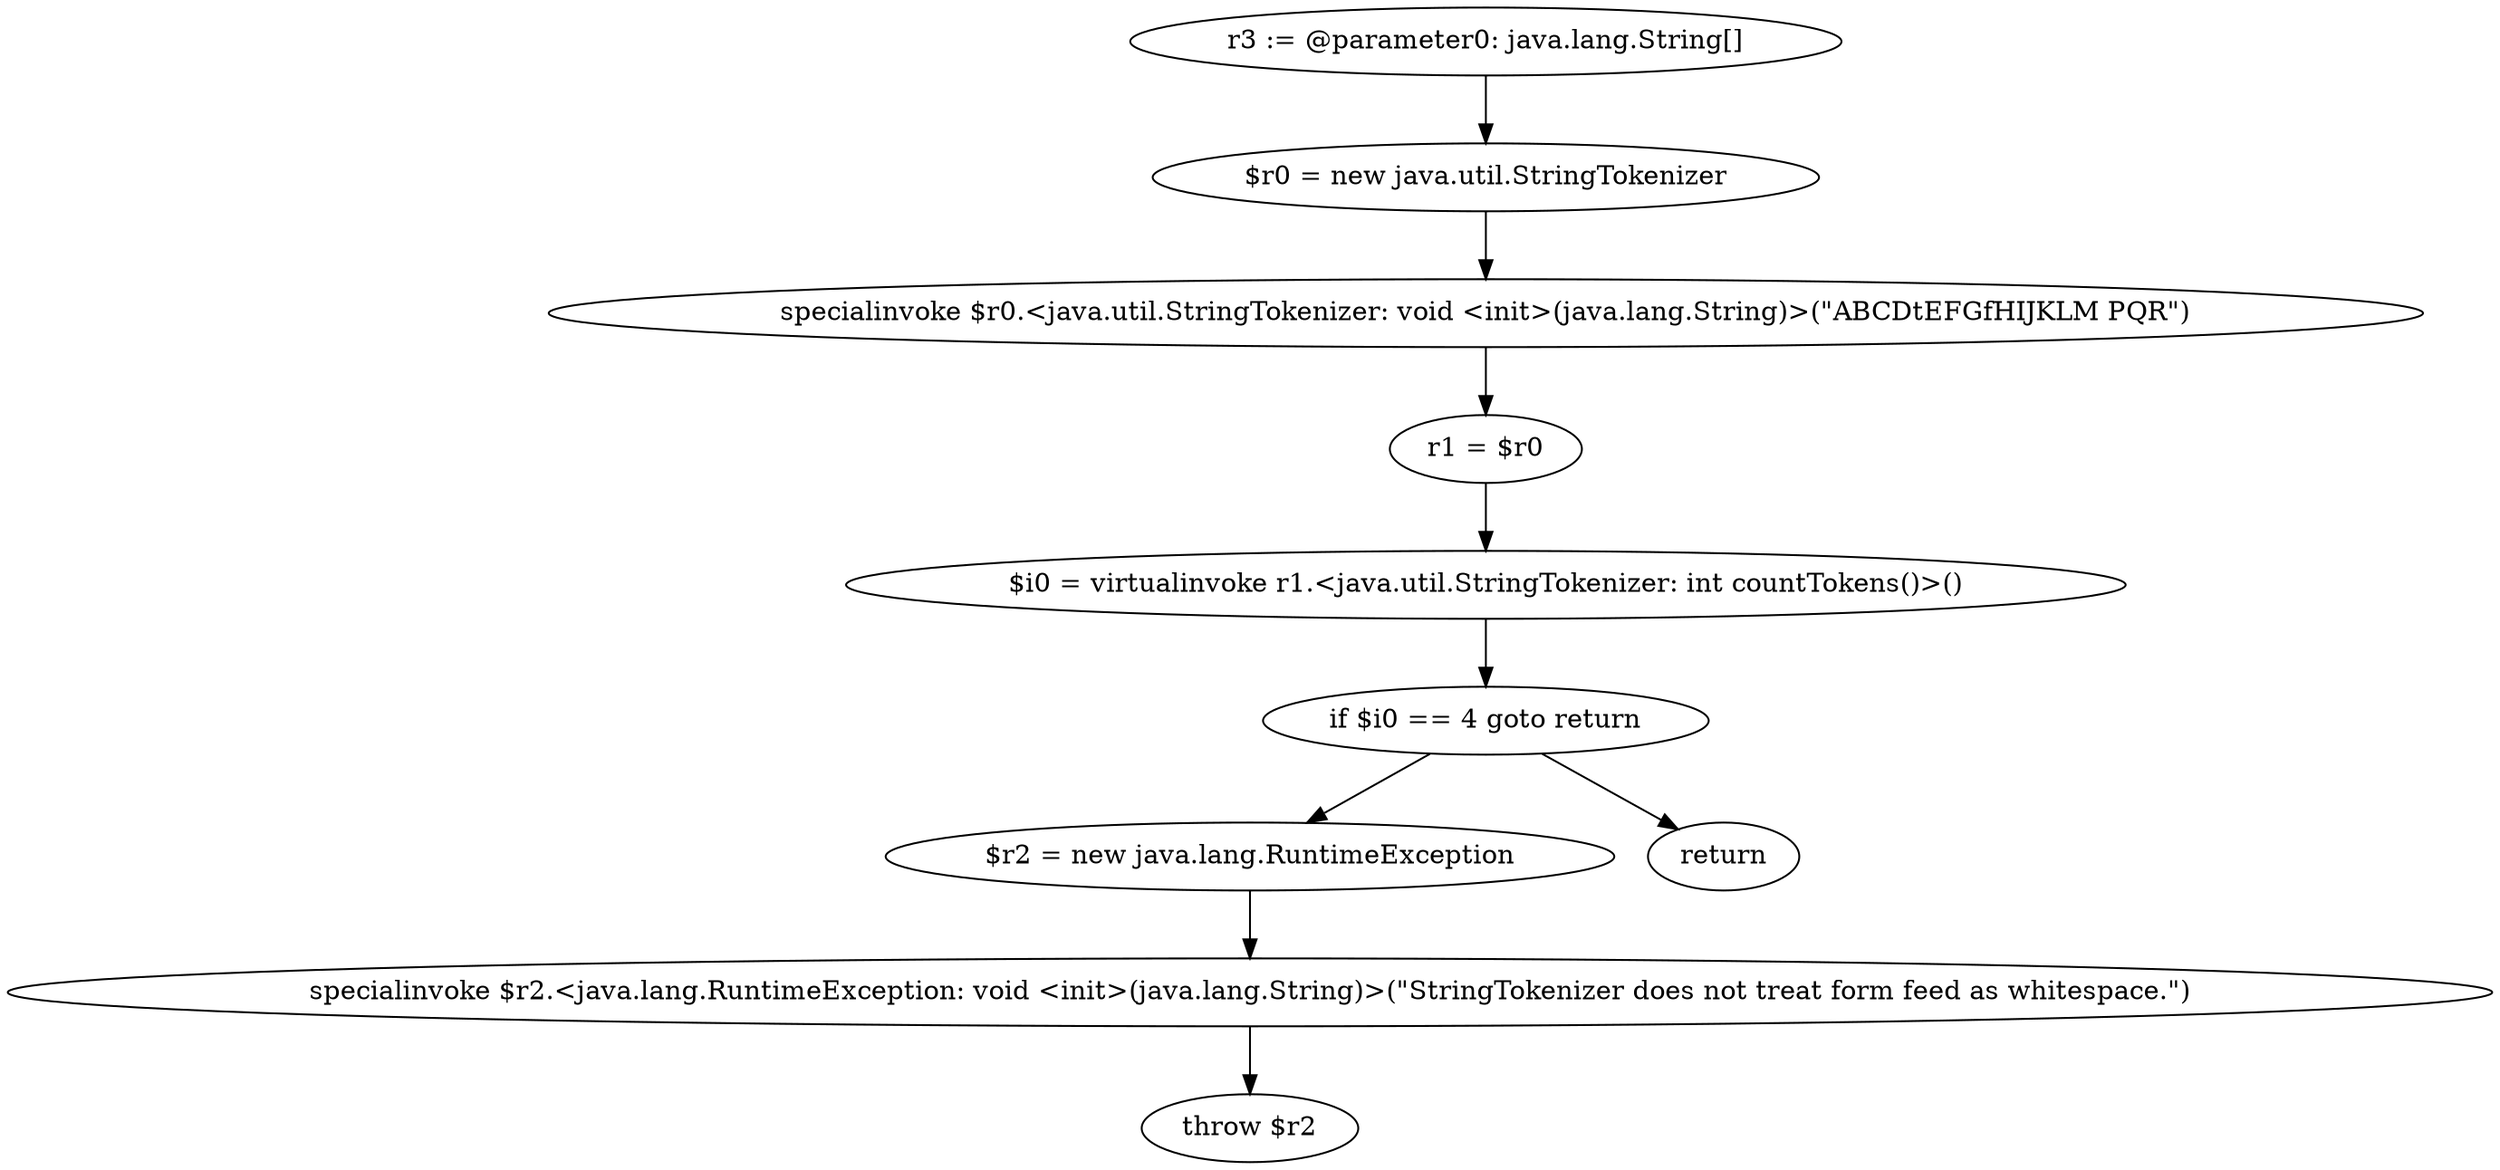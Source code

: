 digraph "unitGraph" {
    "r3 := @parameter0: java.lang.String[]"
    "$r0 = new java.util.StringTokenizer"
    "specialinvoke $r0.<java.util.StringTokenizer: void <init>(java.lang.String)>(\"ABCD\tEFG\fHIJKLM PQR\")"
    "r1 = $r0"
    "$i0 = virtualinvoke r1.<java.util.StringTokenizer: int countTokens()>()"
    "if $i0 == 4 goto return"
    "$r2 = new java.lang.RuntimeException"
    "specialinvoke $r2.<java.lang.RuntimeException: void <init>(java.lang.String)>(\"StringTokenizer does not treat form feed as whitespace.\")"
    "throw $r2"
    "return"
    "r3 := @parameter0: java.lang.String[]"->"$r0 = new java.util.StringTokenizer";
    "$r0 = new java.util.StringTokenizer"->"specialinvoke $r0.<java.util.StringTokenizer: void <init>(java.lang.String)>(\"ABCD\tEFG\fHIJKLM PQR\")";
    "specialinvoke $r0.<java.util.StringTokenizer: void <init>(java.lang.String)>(\"ABCD\tEFG\fHIJKLM PQR\")"->"r1 = $r0";
    "r1 = $r0"->"$i0 = virtualinvoke r1.<java.util.StringTokenizer: int countTokens()>()";
    "$i0 = virtualinvoke r1.<java.util.StringTokenizer: int countTokens()>()"->"if $i0 == 4 goto return";
    "if $i0 == 4 goto return"->"$r2 = new java.lang.RuntimeException";
    "if $i0 == 4 goto return"->"return";
    "$r2 = new java.lang.RuntimeException"->"specialinvoke $r2.<java.lang.RuntimeException: void <init>(java.lang.String)>(\"StringTokenizer does not treat form feed as whitespace.\")";
    "specialinvoke $r2.<java.lang.RuntimeException: void <init>(java.lang.String)>(\"StringTokenizer does not treat form feed as whitespace.\")"->"throw $r2";
}

